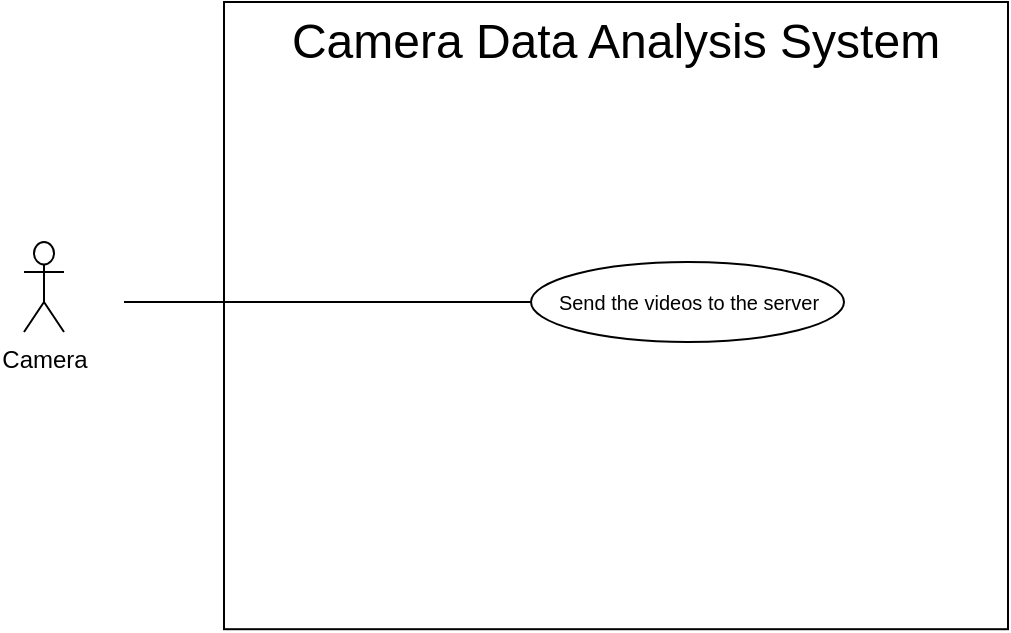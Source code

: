<mxfile version="14.4.3" type="device"><diagram id="6UJ6OiUAnsXP5WU5iYvn" name="Page-1"><mxGraphModel dx="788" dy="513" grid="1" gridSize="10" guides="1" tooltips="1" connect="1" arrows="1" fold="1" page="1" pageScale="1" pageWidth="850" pageHeight="1100" math="0" shadow="0"><root><mxCell id="0"/><mxCell id="1" parent="0"/><mxCell id="INBuplyQTcS28SzZKjMm-2" value="" style="whiteSpace=wrap;html=1;aspect=fixed;resizeWidth=0;resizeHeight=0;" parent="1" vertex="1"><mxGeometry x="310" y="430" width="392" height="313.6" as="geometry"/></mxCell><mxCell id="INBuplyQTcS28SzZKjMm-4" value="&lt;font style=&quot;font-size: 24px&quot;&gt;Camera Data Analysis System&lt;/font&gt;" style="text;html=1;strokeColor=none;fillColor=none;align=center;verticalAlign=middle;whiteSpace=wrap;rounded=0;" parent="1" vertex="1"><mxGeometry x="341" y="440" width="330" height="20" as="geometry"/></mxCell><mxCell id="INBuplyQTcS28SzZKjMm-310" value="Camera" style="shape=umlActor;verticalLabelPosition=bottom;verticalAlign=top;html=1;outlineConnect=0;" parent="1" vertex="1"><mxGeometry x="210" y="550" width="20" height="45" as="geometry"/></mxCell><mxCell id="INBuplyQTcS28SzZKjMm-313" value="&lt;font style=&quot;font-size: 10px&quot;&gt;Send the videos to the server&lt;/font&gt;" style="ellipse;whiteSpace=wrap;html=1;fillColor=#ffffff;gradientColor=none;" parent="1" vertex="1"><mxGeometry x="463.5" y="560" width="156.5" height="40" as="geometry"/></mxCell><mxCell id="INBuplyQTcS28SzZKjMm-322" value="" style="endArrow=none;html=1;rounded=0;exitX=0;exitY=0.5;exitDx=0;exitDy=0;" parent="1" source="INBuplyQTcS28SzZKjMm-313" edge="1"><mxGeometry relative="1" as="geometry"><mxPoint x="443.125" y="648.08" as="sourcePoint"/><mxPoint x="260" y="580" as="targetPoint"/></mxGeometry></mxCell></root></mxGraphModel></diagram></mxfile>